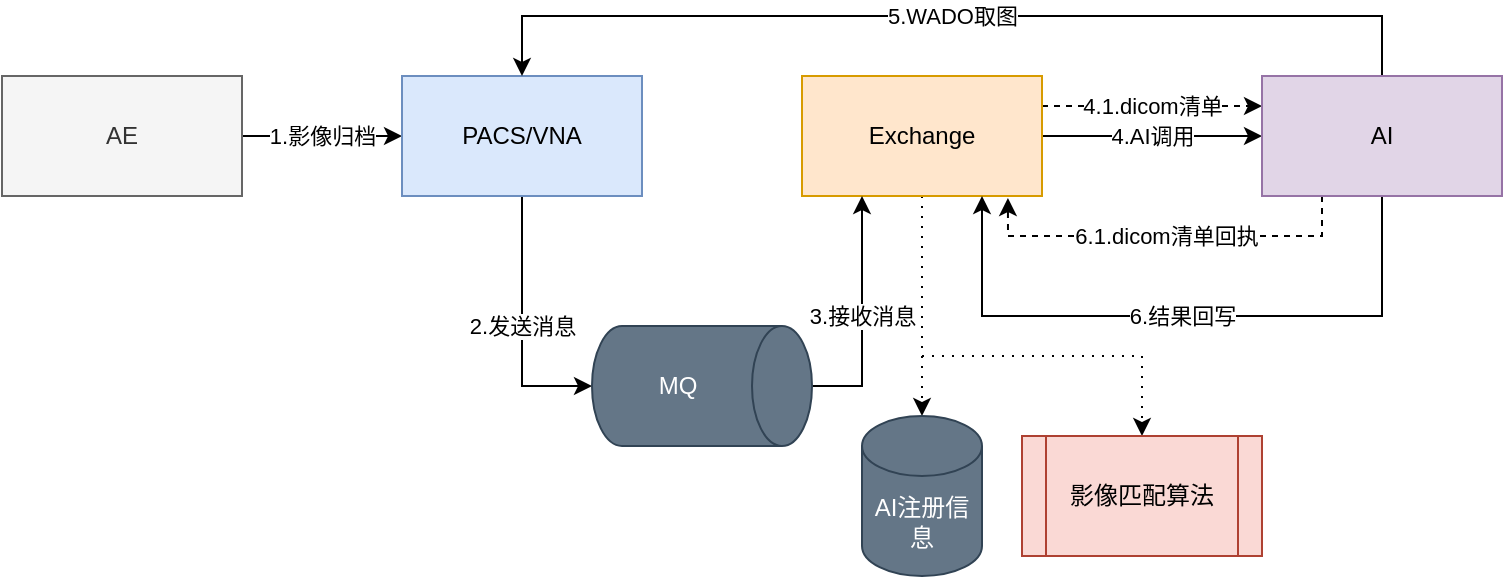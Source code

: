 <mxfile version="19.0.3" type="device"><diagram id="qufD3X7hZ7e4FnpV67Wv" name="Page-1"><mxGraphModel dx="1422" dy="881" grid="1" gridSize="10" guides="1" tooltips="1" connect="1" arrows="1" fold="1" page="1" pageScale="1" pageWidth="1169" pageHeight="827" math="0" shadow="0"><root><mxCell id="0"/><mxCell id="1" parent="0"/><mxCell id="_SwyI0r9JEptsUjr87VP-8" value="1.影像归档" style="edgeStyle=orthogonalEdgeStyle;rounded=0;orthogonalLoop=1;jettySize=auto;html=1;entryX=0;entryY=0.5;entryDx=0;entryDy=0;" parent="1" source="_SwyI0r9JEptsUjr87VP-4" target="_SwyI0r9JEptsUjr87VP-5" edge="1"><mxGeometry relative="1" as="geometry"/></mxCell><mxCell id="_SwyI0r9JEptsUjr87VP-4" value="AE" style="rounded=0;whiteSpace=wrap;html=1;fillColor=#f5f5f5;fontColor=#333333;strokeColor=#666666;" parent="1" vertex="1"><mxGeometry x="90" y="230" width="120" height="60" as="geometry"/></mxCell><mxCell id="_SwyI0r9JEptsUjr87VP-9" value="2.发送消息" style="edgeStyle=orthogonalEdgeStyle;rounded=0;orthogonalLoop=1;jettySize=auto;html=1;entryX=0.5;entryY=1;entryDx=0;entryDy=0;entryPerimeter=0;" parent="1" source="_SwyI0r9JEptsUjr87VP-5" target="_SwyI0r9JEptsUjr87VP-11" edge="1"><mxGeometry relative="1" as="geometry"/></mxCell><mxCell id="_SwyI0r9JEptsUjr87VP-5" value="PACS/VNA" style="rounded=0;whiteSpace=wrap;html=1;fillColor=#dae8fc;strokeColor=#6c8ebf;" parent="1" vertex="1"><mxGeometry x="290" y="230" width="120" height="60" as="geometry"/></mxCell><mxCell id="_SwyI0r9JEptsUjr87VP-10" value="4.AI调用" style="edgeStyle=orthogonalEdgeStyle;rounded=0;orthogonalLoop=1;jettySize=auto;html=1;entryX=0;entryY=0.5;entryDx=0;entryDy=0;" parent="1" source="_SwyI0r9JEptsUjr87VP-6" target="_SwyI0r9JEptsUjr87VP-7" edge="1"><mxGeometry relative="1" as="geometry"/></mxCell><mxCell id="_SwyI0r9JEptsUjr87VP-15" value="4.1.dicom清单" style="edgeStyle=orthogonalEdgeStyle;rounded=0;orthogonalLoop=1;jettySize=auto;html=1;exitX=1;exitY=0.25;exitDx=0;exitDy=0;entryX=0;entryY=0.25;entryDx=0;entryDy=0;dashed=1;" parent="1" source="_SwyI0r9JEptsUjr87VP-6" target="_SwyI0r9JEptsUjr87VP-7" edge="1"><mxGeometry relative="1" as="geometry"/></mxCell><mxCell id="_SwyI0r9JEptsUjr87VP-18" style="edgeStyle=orthogonalEdgeStyle;rounded=0;orthogonalLoop=1;jettySize=auto;html=1;exitX=0.5;exitY=1;exitDx=0;exitDy=0;dashed=1;dashPattern=1 4;" parent="1" source="_SwyI0r9JEptsUjr87VP-6" target="_SwyI0r9JEptsUjr87VP-17" edge="1"><mxGeometry relative="1" as="geometry"/></mxCell><mxCell id="_SwyI0r9JEptsUjr87VP-20" style="edgeStyle=orthogonalEdgeStyle;rounded=0;orthogonalLoop=1;jettySize=auto;html=1;exitX=0.5;exitY=1;exitDx=0;exitDy=0;dashed=1;dashPattern=1 4;" parent="1" source="_SwyI0r9JEptsUjr87VP-6" target="_SwyI0r9JEptsUjr87VP-19" edge="1"><mxGeometry relative="1" as="geometry"><Array as="points"><mxPoint x="550" y="370"/><mxPoint x="660" y="370"/></Array></mxGeometry></mxCell><mxCell id="_SwyI0r9JEptsUjr87VP-6" value="Exchange" style="rounded=0;whiteSpace=wrap;html=1;fillColor=#ffe6cc;strokeColor=#d79b00;" parent="1" vertex="1"><mxGeometry x="490" y="230" width="120" height="60" as="geometry"/></mxCell><mxCell id="_SwyI0r9JEptsUjr87VP-13" value="5.WADO取图" style="edgeStyle=orthogonalEdgeStyle;rounded=0;orthogonalLoop=1;jettySize=auto;html=1;entryX=0.5;entryY=0;entryDx=0;entryDy=0;exitX=0.5;exitY=0;exitDx=0;exitDy=0;" parent="1" source="_SwyI0r9JEptsUjr87VP-7" target="_SwyI0r9JEptsUjr87VP-5" edge="1"><mxGeometry relative="1" as="geometry"><Array as="points"><mxPoint x="780" y="200"/><mxPoint x="350" y="200"/></Array></mxGeometry></mxCell><mxCell id="_SwyI0r9JEptsUjr87VP-14" value="6.结果回写" style="edgeStyle=orthogonalEdgeStyle;rounded=0;orthogonalLoop=1;jettySize=auto;html=1;entryX=0.75;entryY=1;entryDx=0;entryDy=0;exitX=0.5;exitY=1;exitDx=0;exitDy=0;" parent="1" source="_SwyI0r9JEptsUjr87VP-7" target="_SwyI0r9JEptsUjr87VP-6" edge="1"><mxGeometry relative="1" as="geometry"><Array as="points"><mxPoint x="780" y="350"/><mxPoint x="580" y="350"/></Array></mxGeometry></mxCell><mxCell id="_SwyI0r9JEptsUjr87VP-16" value="6.1.dicom清单回执" style="edgeStyle=orthogonalEdgeStyle;rounded=0;orthogonalLoop=1;jettySize=auto;html=1;exitX=0.25;exitY=1;exitDx=0;exitDy=0;entryX=0.858;entryY=1.017;entryDx=0;entryDy=0;entryPerimeter=0;dashed=1;" parent="1" source="_SwyI0r9JEptsUjr87VP-7" target="_SwyI0r9JEptsUjr87VP-6" edge="1"><mxGeometry relative="1" as="geometry"/></mxCell><mxCell id="_SwyI0r9JEptsUjr87VP-7" value="AI" style="rounded=0;whiteSpace=wrap;html=1;fillColor=#e1d5e7;strokeColor=#9673a6;" parent="1" vertex="1"><mxGeometry x="720" y="230" width="120" height="60" as="geometry"/></mxCell><mxCell id="_SwyI0r9JEptsUjr87VP-12" value="3.接收消息" style="edgeStyle=orthogonalEdgeStyle;rounded=0;orthogonalLoop=1;jettySize=auto;html=1;exitX=0.5;exitY=0;exitDx=0;exitDy=0;exitPerimeter=0;entryX=0.25;entryY=1;entryDx=0;entryDy=0;" parent="1" source="_SwyI0r9JEptsUjr87VP-11" target="_SwyI0r9JEptsUjr87VP-6" edge="1"><mxGeometry relative="1" as="geometry"><Array as="points"><mxPoint x="520" y="385"/></Array></mxGeometry></mxCell><mxCell id="_SwyI0r9JEptsUjr87VP-11" value="MQ" style="shape=cylinder3;whiteSpace=wrap;html=1;boundedLbl=1;backgroundOutline=1;size=15;rotation=90;horizontal=0;fillColor=#647687;fontColor=#ffffff;strokeColor=#314354;" parent="1" vertex="1"><mxGeometry x="410" y="330" width="60" height="110" as="geometry"/></mxCell><mxCell id="_SwyI0r9JEptsUjr87VP-17" value="AI注册信息" style="shape=cylinder3;whiteSpace=wrap;html=1;boundedLbl=1;backgroundOutline=1;size=15;fillColor=#647687;fontColor=#ffffff;strokeColor=#314354;" parent="1" vertex="1"><mxGeometry x="520" y="400" width="60" height="80" as="geometry"/></mxCell><mxCell id="_SwyI0r9JEptsUjr87VP-19" value="影像匹配算法" style="shape=process;whiteSpace=wrap;html=1;backgroundOutline=1;fillColor=#fad9d5;strokeColor=#ae4132;" parent="1" vertex="1"><mxGeometry x="600" y="410" width="120" height="60" as="geometry"/></mxCell></root></mxGraphModel></diagram></mxfile>